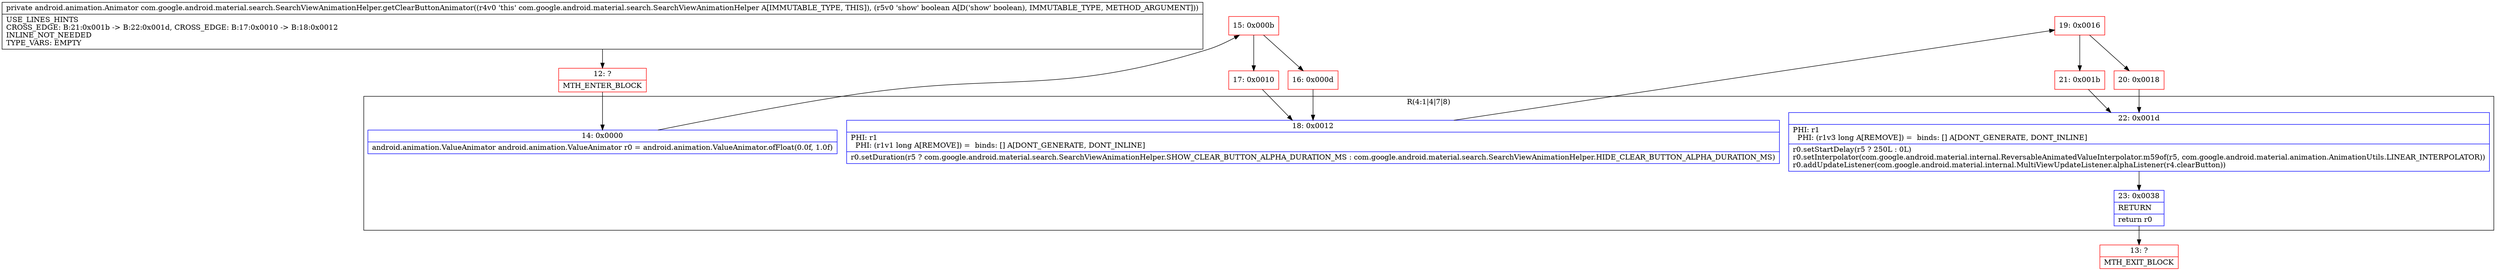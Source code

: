 digraph "CFG forcom.google.android.material.search.SearchViewAnimationHelper.getClearButtonAnimator(Z)Landroid\/animation\/Animator;" {
subgraph cluster_Region_984400171 {
label = "R(4:1|4|7|8)";
node [shape=record,color=blue];
Node_14 [shape=record,label="{14\:\ 0x0000|android.animation.ValueAnimator android.animation.ValueAnimator r0 = android.animation.ValueAnimator.ofFloat(0.0f, 1.0f)\l}"];
Node_18 [shape=record,label="{18\:\ 0x0012|PHI: r1 \l  PHI: (r1v1 long A[REMOVE]) =  binds: [] A[DONT_GENERATE, DONT_INLINE]\l|r0.setDuration(r5 ? com.google.android.material.search.SearchViewAnimationHelper.SHOW_CLEAR_BUTTON_ALPHA_DURATION_MS : com.google.android.material.search.SearchViewAnimationHelper.HIDE_CLEAR_BUTTON_ALPHA_DURATION_MS)\l}"];
Node_22 [shape=record,label="{22\:\ 0x001d|PHI: r1 \l  PHI: (r1v3 long A[REMOVE]) =  binds: [] A[DONT_GENERATE, DONT_INLINE]\l|r0.setStartDelay(r5 ? 250L : 0L)\lr0.setInterpolator(com.google.android.material.internal.ReversableAnimatedValueInterpolator.m59of(r5, com.google.android.material.animation.AnimationUtils.LINEAR_INTERPOLATOR))\lr0.addUpdateListener(com.google.android.material.internal.MultiViewUpdateListener.alphaListener(r4.clearButton))\l}"];
Node_23 [shape=record,label="{23\:\ 0x0038|RETURN\l|return r0\l}"];
}
Node_12 [shape=record,color=red,label="{12\:\ ?|MTH_ENTER_BLOCK\l}"];
Node_15 [shape=record,color=red,label="{15\:\ 0x000b}"];
Node_16 [shape=record,color=red,label="{16\:\ 0x000d}"];
Node_19 [shape=record,color=red,label="{19\:\ 0x0016}"];
Node_20 [shape=record,color=red,label="{20\:\ 0x0018}"];
Node_13 [shape=record,color=red,label="{13\:\ ?|MTH_EXIT_BLOCK\l}"];
Node_21 [shape=record,color=red,label="{21\:\ 0x001b}"];
Node_17 [shape=record,color=red,label="{17\:\ 0x0010}"];
MethodNode[shape=record,label="{private android.animation.Animator com.google.android.material.search.SearchViewAnimationHelper.getClearButtonAnimator((r4v0 'this' com.google.android.material.search.SearchViewAnimationHelper A[IMMUTABLE_TYPE, THIS]), (r5v0 'show' boolean A[D('show' boolean), IMMUTABLE_TYPE, METHOD_ARGUMENT]))  | USE_LINES_HINTS\lCROSS_EDGE: B:21:0x001b \-\> B:22:0x001d, CROSS_EDGE: B:17:0x0010 \-\> B:18:0x0012\lINLINE_NOT_NEEDED\lTYPE_VARS: EMPTY\l}"];
MethodNode -> Node_12;Node_14 -> Node_15;
Node_18 -> Node_19;
Node_22 -> Node_23;
Node_23 -> Node_13;
Node_12 -> Node_14;
Node_15 -> Node_16;
Node_15 -> Node_17;
Node_16 -> Node_18;
Node_19 -> Node_20;
Node_19 -> Node_21;
Node_20 -> Node_22;
Node_21 -> Node_22;
Node_17 -> Node_18;
}

